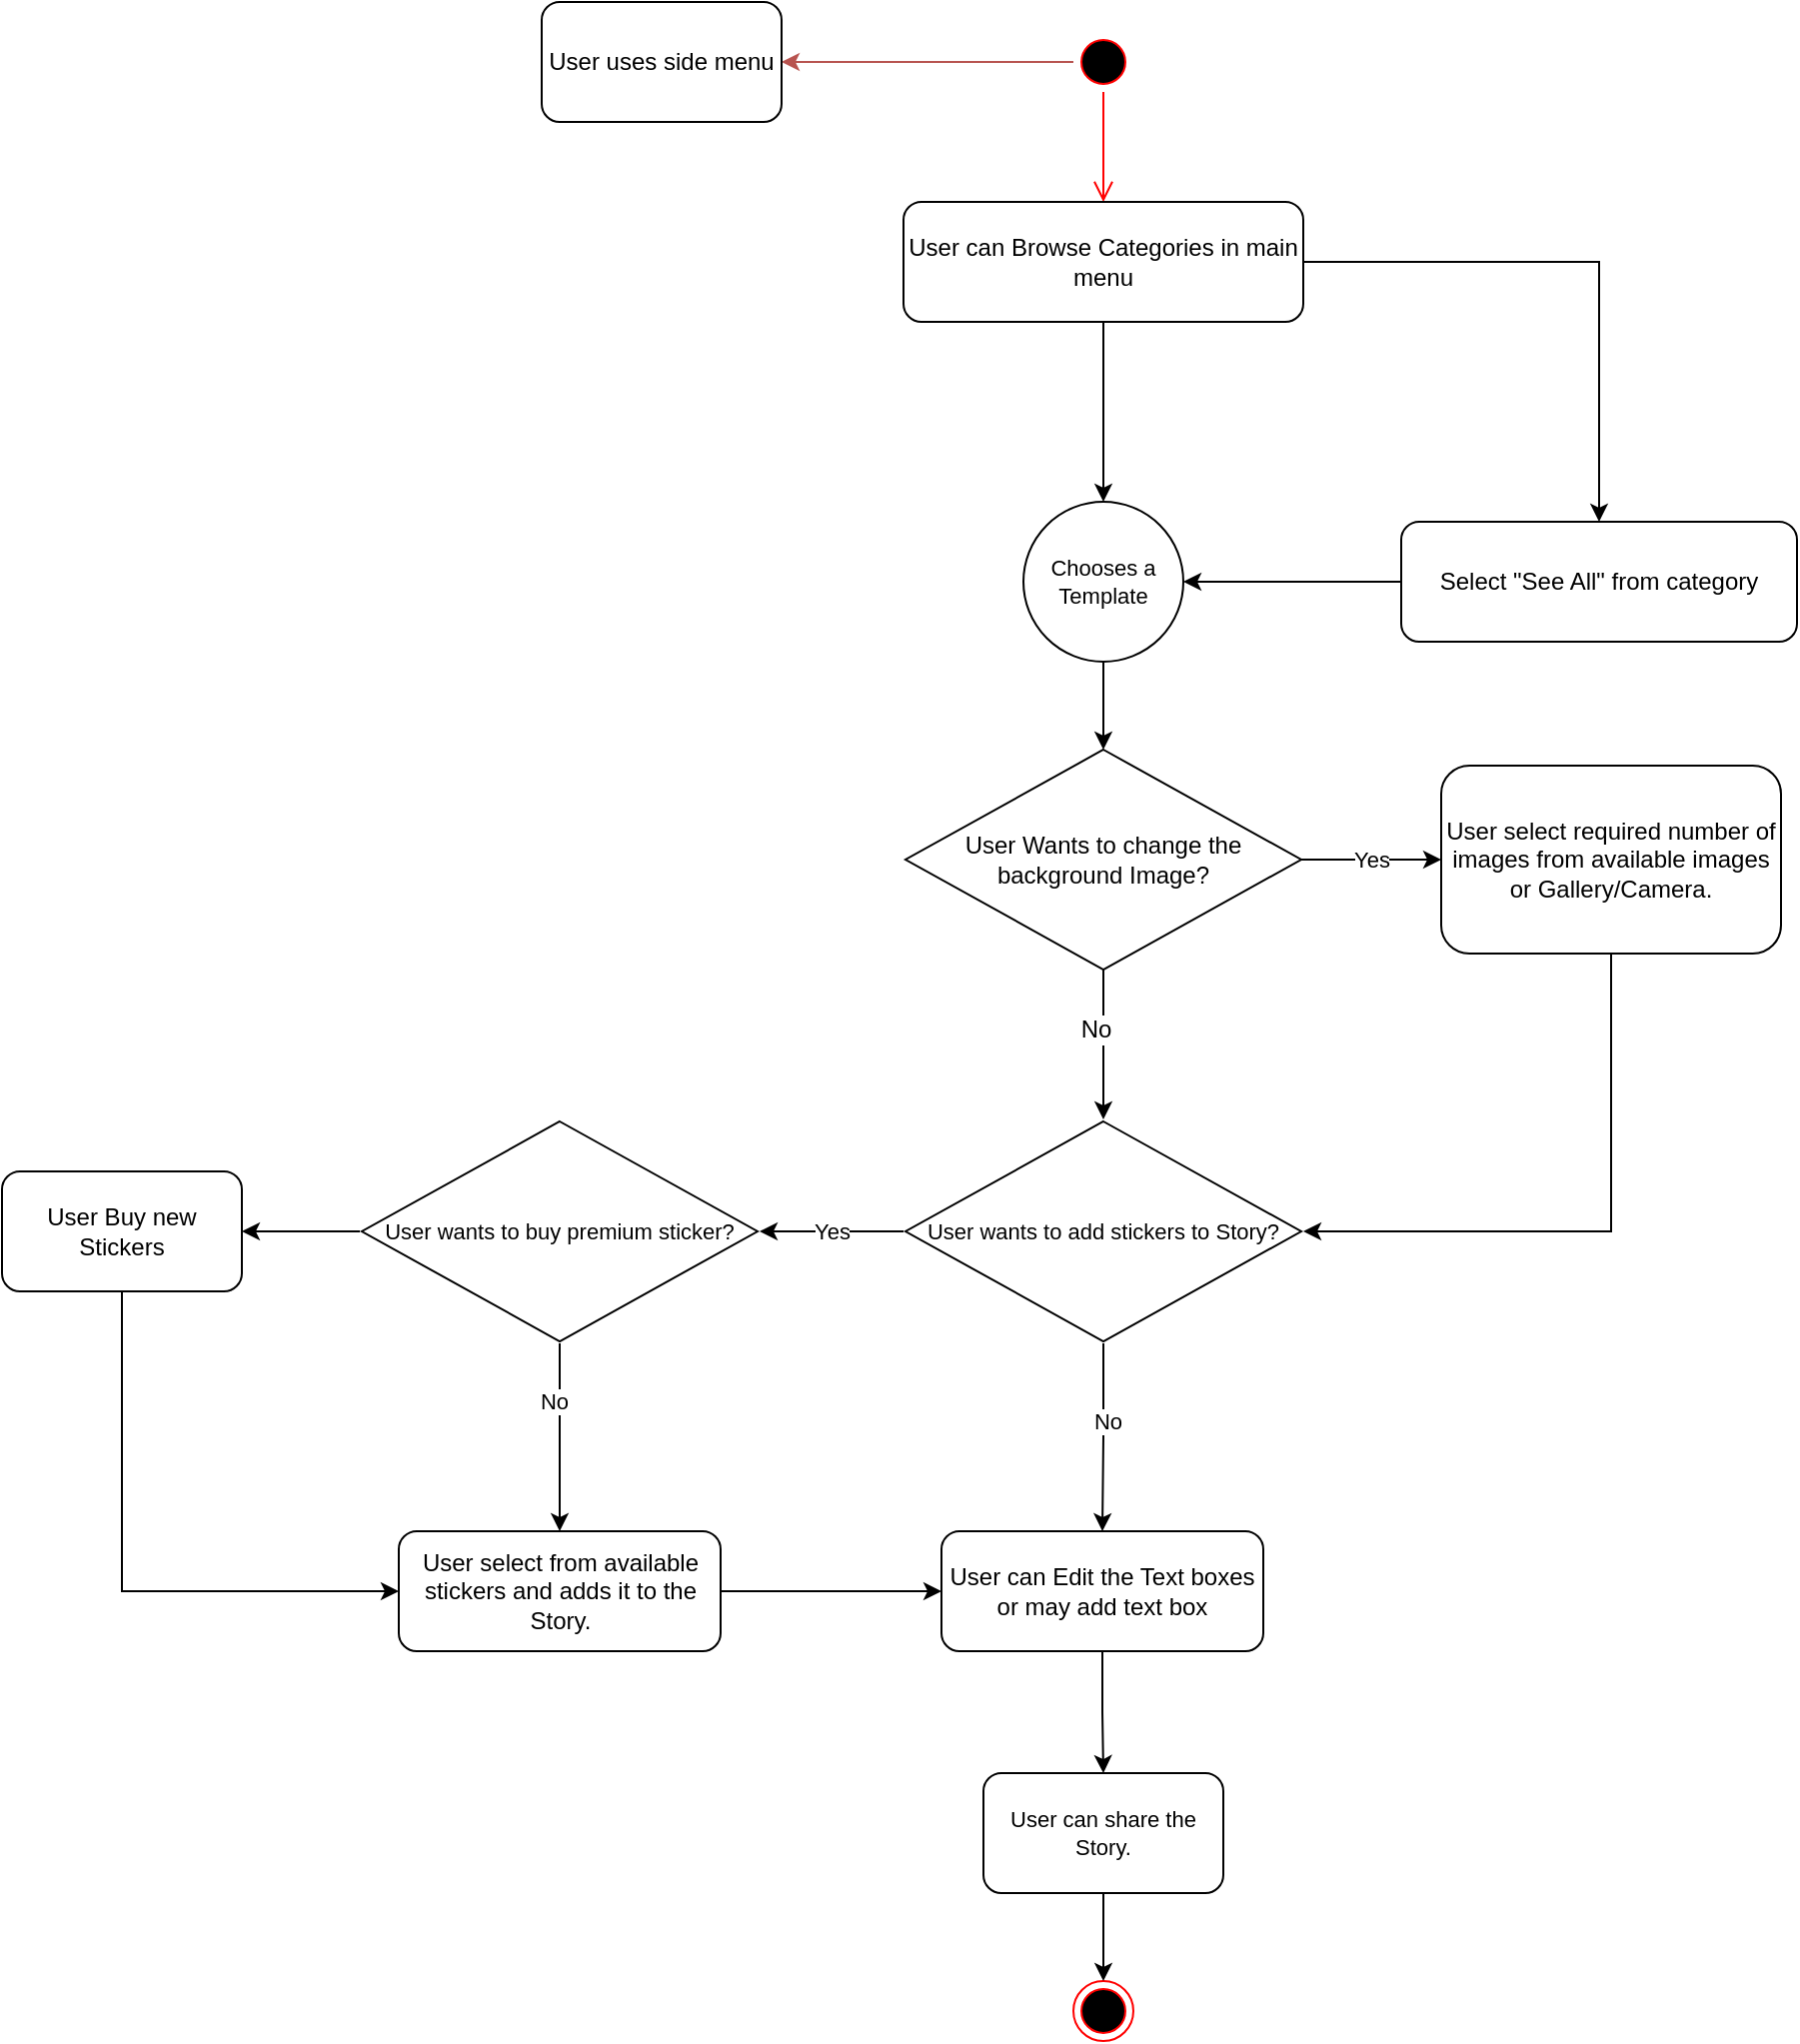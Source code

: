 <mxfile version="11.1.2" type="github"><diagram id="_DgNFgI9z5oCkufZs6Mz" name="Page-1"><mxGraphModel dx="1796" dy="616" grid="1" gridSize="10" guides="1" tooltips="1" connect="1" arrows="1" fold="1" page="1" pageScale="1" pageWidth="850" pageHeight="1100" math="0" shadow="0"><root><mxCell id="0"/><mxCell id="1" parent="0"/><mxCell id="RaKj-NtDlraIp82aUZes-7" style="edgeStyle=orthogonalEdgeStyle;rounded=0;orthogonalLoop=1;jettySize=auto;html=1;entryX=1;entryY=0.5;entryDx=0;entryDy=0;fillColor=#f8cecc;strokeColor=#b85450;" edge="1" parent="1" source="RaKj-NtDlraIp82aUZes-1" target="RaKj-NtDlraIp82aUZes-8"><mxGeometry relative="1" as="geometry"><mxPoint x="270" y="25" as="targetPoint"/></mxGeometry></mxCell><mxCell id="RaKj-NtDlraIp82aUZes-1" value="" style="ellipse;html=1;shape=startState;fillColor=#000000;strokeColor=#ff0000;" vertex="1" parent="1"><mxGeometry x="406" y="35" width="30" height="30" as="geometry"/></mxCell><mxCell id="RaKj-NtDlraIp82aUZes-2" value="" style="edgeStyle=orthogonalEdgeStyle;html=1;verticalAlign=bottom;endArrow=open;endSize=8;strokeColor=#ff0000;entryX=0.5;entryY=0;entryDx=0;entryDy=0;" edge="1" source="RaKj-NtDlraIp82aUZes-1" parent="1" target="RaKj-NtDlraIp82aUZes-5"><mxGeometry relative="1" as="geometry"><mxPoint x="425" y="80" as="targetPoint"/></mxGeometry></mxCell><mxCell id="RaKj-NtDlraIp82aUZes-3" value="" style="ellipse;html=1;shape=endState;fillColor=#000000;strokeColor=#ff0000;" vertex="1" parent="1"><mxGeometry x="406" y="1010" width="30" height="30" as="geometry"/></mxCell><mxCell id="RaKj-NtDlraIp82aUZes-9" value="" style="edgeStyle=orthogonalEdgeStyle;rounded=0;orthogonalLoop=1;jettySize=auto;html=1;entryX=0.5;entryY=0;entryDx=0;entryDy=0;" edge="1" parent="1" source="RaKj-NtDlraIp82aUZes-5" target="RaKj-NtDlraIp82aUZes-52"><mxGeometry relative="1" as="geometry"><mxPoint x="425" y="200" as="targetPoint"/></mxGeometry></mxCell><mxCell id="RaKj-NtDlraIp82aUZes-49" style="edgeStyle=orthogonalEdgeStyle;rounded=0;orthogonalLoop=1;jettySize=auto;html=1;exitX=1;exitY=0.5;exitDx=0;exitDy=0;entryX=0.5;entryY=0;entryDx=0;entryDy=0;fontSize=11;" edge="1" parent="1" source="RaKj-NtDlraIp82aUZes-5" target="RaKj-NtDlraIp82aUZes-10"><mxGeometry relative="1" as="geometry"/></mxCell><mxCell id="RaKj-NtDlraIp82aUZes-5" value="User can Browse Categories in main menu" style="rounded=1;whiteSpace=wrap;html=1;" vertex="1" parent="1"><mxGeometry x="321" y="120" width="200" height="60" as="geometry"/></mxCell><mxCell id="RaKj-NtDlraIp82aUZes-8" value="User uses side menu" style="rounded=1;whiteSpace=wrap;html=1;" vertex="1" parent="1"><mxGeometry x="140" y="20" width="120" height="60" as="geometry"/></mxCell><mxCell id="RaKj-NtDlraIp82aUZes-51" value="" style="edgeStyle=orthogonalEdgeStyle;rounded=0;orthogonalLoop=1;jettySize=auto;html=1;fontSize=11;entryX=1;entryY=0.5;entryDx=0;entryDy=0;" edge="1" parent="1" source="RaKj-NtDlraIp82aUZes-10" target="RaKj-NtDlraIp82aUZes-52"><mxGeometry relative="1" as="geometry"><mxPoint x="669" y="365" as="targetPoint"/></mxGeometry></mxCell><mxCell id="RaKj-NtDlraIp82aUZes-10" value="Select &quot;See All&quot; from category" style="rounded=1;whiteSpace=wrap;html=1;" vertex="1" parent="1"><mxGeometry x="570" y="280" width="198" height="60" as="geometry"/></mxCell><mxCell id="RaKj-NtDlraIp82aUZes-15" value="Yes" style="edgeStyle=orthogonalEdgeStyle;rounded=0;orthogonalLoop=1;jettySize=auto;html=1;entryX=0;entryY=0.5;entryDx=0;entryDy=0;" edge="1" parent="1" source="RaKj-NtDlraIp82aUZes-13" target="RaKj-NtDlraIp82aUZes-16"><mxGeometry relative="1" as="geometry"><mxPoint x="590" y="449" as="targetPoint"/></mxGeometry></mxCell><mxCell id="RaKj-NtDlraIp82aUZes-17" style="edgeStyle=orthogonalEdgeStyle;rounded=0;orthogonalLoop=1;jettySize=auto;html=1;entryX=0.5;entryY=0;entryDx=0;entryDy=0;" edge="1" parent="1" source="RaKj-NtDlraIp82aUZes-13" target="RaKj-NtDlraIp82aUZes-18"><mxGeometry relative="1" as="geometry"><mxPoint x="421" y="620" as="targetPoint"/></mxGeometry></mxCell><mxCell id="RaKj-NtDlraIp82aUZes-19" value="No" style="text;html=1;resizable=0;points=[];align=center;verticalAlign=middle;labelBackgroundColor=#ffffff;" vertex="1" connectable="0" parent="RaKj-NtDlraIp82aUZes-17"><mxGeometry x="-0.212" y="-4" relative="1" as="geometry"><mxPoint as="offset"/></mxGeometry></mxCell><mxCell id="RaKj-NtDlraIp82aUZes-13" value="User Wants to change the background Image?" style="rhombus;whiteSpace=wrap;html=1;fontSize=12;" vertex="1" parent="1"><mxGeometry x="322" y="394" width="198" height="110" as="geometry"/></mxCell><mxCell id="RaKj-NtDlraIp82aUZes-26" style="edgeStyle=orthogonalEdgeStyle;rounded=0;orthogonalLoop=1;jettySize=auto;html=1;entryX=1;entryY=0.5;entryDx=0;entryDy=0;fontSize=11;exitX=0.5;exitY=1;exitDx=0;exitDy=0;" edge="1" parent="1" source="RaKj-NtDlraIp82aUZes-16" target="RaKj-NtDlraIp82aUZes-18"><mxGeometry relative="1" as="geometry"/></mxCell><mxCell id="RaKj-NtDlraIp82aUZes-16" value="User select required number of images from available images or Gallery/Camera." style="rounded=1;whiteSpace=wrap;html=1;" vertex="1" parent="1"><mxGeometry x="590" y="402" width="170" height="94" as="geometry"/></mxCell><mxCell id="RaKj-NtDlraIp82aUZes-29" value="Yes" style="edgeStyle=orthogonalEdgeStyle;rounded=0;orthogonalLoop=1;jettySize=auto;html=1;entryX=1;entryY=0.5;entryDx=0;entryDy=0;fontSize=11;" edge="1" parent="1" source="RaKj-NtDlraIp82aUZes-18" target="RaKj-NtDlraIp82aUZes-23"><mxGeometry relative="1" as="geometry"/></mxCell><mxCell id="RaKj-NtDlraIp82aUZes-37" style="edgeStyle=orthogonalEdgeStyle;rounded=0;orthogonalLoop=1;jettySize=auto;html=1;fontSize=11;entryX=0.5;entryY=0;entryDx=0;entryDy=0;" edge="1" parent="1" source="RaKj-NtDlraIp82aUZes-18" target="RaKj-NtDlraIp82aUZes-48"><mxGeometry relative="1" as="geometry"><mxPoint x="420" y="759" as="targetPoint"/></mxGeometry></mxCell><mxCell id="RaKj-NtDlraIp82aUZes-43" value="No" style="text;html=1;resizable=0;points=[];align=center;verticalAlign=middle;labelBackgroundColor=#ffffff;fontSize=11;" vertex="1" connectable="0" parent="RaKj-NtDlraIp82aUZes-37"><mxGeometry x="-0.185" y="2" relative="1" as="geometry"><mxPoint as="offset"/></mxGeometry></mxCell><mxCell id="RaKj-NtDlraIp82aUZes-18" value="User wants to add stickers to Story?" style="rhombus;whiteSpace=wrap;html=1;perimeterSpacing=1;rounded=0;verticalAlign=middle;fontSize=11;horizontal=1;" vertex="1" parent="1"><mxGeometry x="322" y="580" width="198" height="110" as="geometry"/></mxCell><mxCell id="RaKj-NtDlraIp82aUZes-41" style="edgeStyle=orthogonalEdgeStyle;rounded=0;orthogonalLoop=1;jettySize=auto;html=1;entryX=0;entryY=0.5;entryDx=0;entryDy=0;fontSize=11;" edge="1" parent="1" source="RaKj-NtDlraIp82aUZes-20" target="RaKj-NtDlraIp82aUZes-48"><mxGeometry relative="1" as="geometry"><mxPoint x="320" y="815" as="targetPoint"/></mxGeometry></mxCell><mxCell id="RaKj-NtDlraIp82aUZes-20" value="User select from available stickers and adds it to the Story." style="rounded=1;whiteSpace=wrap;html=1;" vertex="1" parent="1"><mxGeometry x="68.5" y="785" width="161" height="60" as="geometry"/></mxCell><mxCell id="RaKj-NtDlraIp82aUZes-24" style="edgeStyle=orthogonalEdgeStyle;rounded=0;orthogonalLoop=1;jettySize=auto;html=1;entryX=0.5;entryY=0;entryDx=0;entryDy=0;fontSize=11;" edge="1" parent="1" source="RaKj-NtDlraIp82aUZes-23" target="RaKj-NtDlraIp82aUZes-20"><mxGeometry relative="1" as="geometry"/></mxCell><mxCell id="RaKj-NtDlraIp82aUZes-35" value="No" style="text;html=1;resizable=0;points=[];align=center;verticalAlign=middle;labelBackgroundColor=#ffffff;fontSize=11;" vertex="1" connectable="0" parent="RaKj-NtDlraIp82aUZes-24"><mxGeometry x="-0.383" y="-3" relative="1" as="geometry"><mxPoint as="offset"/></mxGeometry></mxCell><mxCell id="RaKj-NtDlraIp82aUZes-33" style="edgeStyle=orthogonalEdgeStyle;rounded=0;orthogonalLoop=1;jettySize=auto;html=1;fontSize=11;entryX=1;entryY=0.5;entryDx=0;entryDy=0;" edge="1" parent="1" source="RaKj-NtDlraIp82aUZes-23" target="RaKj-NtDlraIp82aUZes-34"><mxGeometry relative="1" as="geometry"><mxPoint x="-10" y="635" as="targetPoint"/></mxGeometry></mxCell><mxCell id="RaKj-NtDlraIp82aUZes-23" value="User wants to buy premium sticker?" style="rhombus;whiteSpace=wrap;html=1;perimeterSpacing=1;rounded=0;verticalAlign=middle;fontSize=11;horizontal=1;" vertex="1" parent="1"><mxGeometry x="50" y="580" width="198" height="110" as="geometry"/></mxCell><mxCell id="RaKj-NtDlraIp82aUZes-36" style="edgeStyle=orthogonalEdgeStyle;rounded=0;orthogonalLoop=1;jettySize=auto;html=1;entryX=0;entryY=0.5;entryDx=0;entryDy=0;fontSize=11;exitX=0.5;exitY=1;exitDx=0;exitDy=0;" edge="1" parent="1" source="RaKj-NtDlraIp82aUZes-34" target="RaKj-NtDlraIp82aUZes-20"><mxGeometry relative="1" as="geometry"><Array as="points"><mxPoint x="-70" y="815"/></Array></mxGeometry></mxCell><mxCell id="RaKj-NtDlraIp82aUZes-34" value="User Buy new Stickers" style="rounded=1;whiteSpace=wrap;html=1;" vertex="1" parent="1"><mxGeometry x="-130" y="605" width="120" height="60" as="geometry"/></mxCell><mxCell id="RaKj-NtDlraIp82aUZes-40" style="edgeStyle=orthogonalEdgeStyle;rounded=0;orthogonalLoop=1;jettySize=auto;html=1;entryX=0.5;entryY=0;entryDx=0;entryDy=0;fontSize=11;" edge="1" parent="1" source="RaKj-NtDlraIp82aUZes-38" target="RaKj-NtDlraIp82aUZes-3"><mxGeometry relative="1" as="geometry"/></mxCell><mxCell id="RaKj-NtDlraIp82aUZes-38" value="User can share the Story." style="rounded=1;whiteSpace=wrap;html=1;fontSize=11;" vertex="1" parent="1"><mxGeometry x="361" y="906" width="120" height="60" as="geometry"/></mxCell><mxCell id="RaKj-NtDlraIp82aUZes-47" style="edgeStyle=orthogonalEdgeStyle;rounded=0;orthogonalLoop=1;jettySize=auto;html=1;entryX=0.5;entryY=0;entryDx=0;entryDy=0;fontSize=11;exitX=0.5;exitY=1;exitDx=0;exitDy=0;" edge="1" parent="1" source="RaKj-NtDlraIp82aUZes-48" target="RaKj-NtDlraIp82aUZes-38"><mxGeometry relative="1" as="geometry"><mxPoint x="420" y="871" as="sourcePoint"/></mxGeometry></mxCell><mxCell id="RaKj-NtDlraIp82aUZes-48" value="User can Edit the Text boxes or may add text box" style="rounded=1;whiteSpace=wrap;html=1;" vertex="1" parent="1"><mxGeometry x="340" y="785" width="161" height="60" as="geometry"/></mxCell><mxCell id="RaKj-NtDlraIp82aUZes-54" style="edgeStyle=orthogonalEdgeStyle;rounded=0;orthogonalLoop=1;jettySize=auto;html=1;entryX=0.5;entryY=0;entryDx=0;entryDy=0;fontSize=11;" edge="1" parent="1" source="RaKj-NtDlraIp82aUZes-52" target="RaKj-NtDlraIp82aUZes-13"><mxGeometry relative="1" as="geometry"/></mxCell><mxCell id="RaKj-NtDlraIp82aUZes-52" value="Chooses a Template" style="ellipse;whiteSpace=wrap;html=1;aspect=fixed;rounded=0;fontSize=11;" vertex="1" parent="1"><mxGeometry x="381" y="270" width="80" height="80" as="geometry"/></mxCell></root></mxGraphModel></diagram></mxfile>